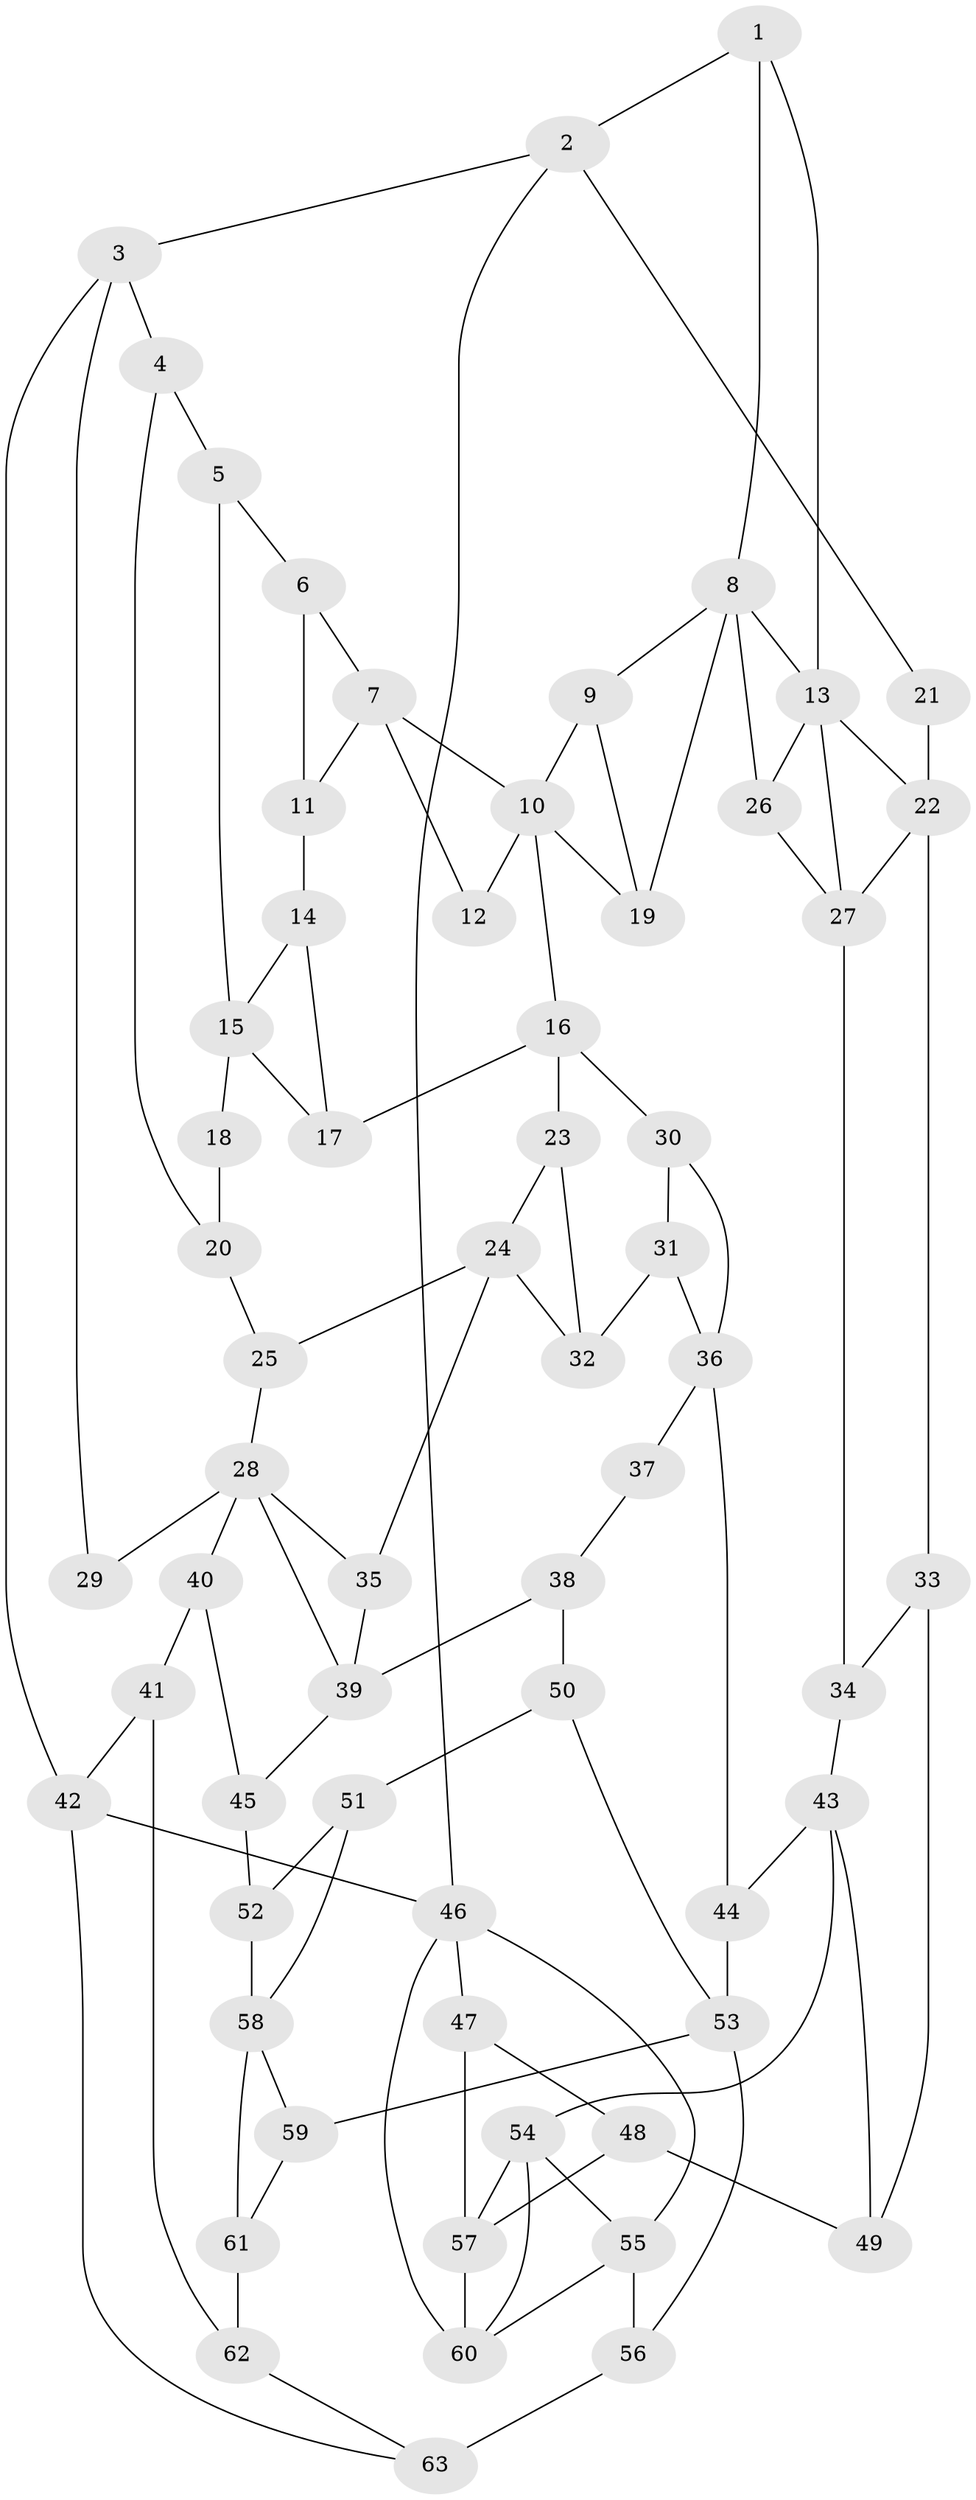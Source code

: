 // original degree distribution, {3: 0.023809523809523808, 4: 0.23809523809523808, 6: 0.23809523809523808, 5: 0.5}
// Generated by graph-tools (version 1.1) at 2025/38/03/09/25 02:38:55]
// undirected, 63 vertices, 106 edges
graph export_dot {
graph [start="1"]
  node [color=gray90,style=filled];
  1;
  2;
  3;
  4;
  5;
  6;
  7;
  8;
  9;
  10;
  11;
  12;
  13;
  14;
  15;
  16;
  17;
  18;
  19;
  20;
  21;
  22;
  23;
  24;
  25;
  26;
  27;
  28;
  29;
  30;
  31;
  32;
  33;
  34;
  35;
  36;
  37;
  38;
  39;
  40;
  41;
  42;
  43;
  44;
  45;
  46;
  47;
  48;
  49;
  50;
  51;
  52;
  53;
  54;
  55;
  56;
  57;
  58;
  59;
  60;
  61;
  62;
  63;
  1 -- 2 [weight=1.0];
  1 -- 8 [weight=1.0];
  1 -- 13 [weight=1.0];
  2 -- 3 [weight=1.0];
  2 -- 21 [weight=1.0];
  2 -- 46 [weight=1.0];
  3 -- 4 [weight=1.0];
  3 -- 29 [weight=1.0];
  3 -- 42 [weight=1.0];
  4 -- 5 [weight=1.0];
  4 -- 20 [weight=1.0];
  5 -- 6 [weight=1.0];
  5 -- 15 [weight=1.0];
  6 -- 7 [weight=1.0];
  6 -- 11 [weight=1.0];
  7 -- 10 [weight=1.0];
  7 -- 11 [weight=1.0];
  7 -- 12 [weight=2.0];
  8 -- 9 [weight=1.0];
  8 -- 13 [weight=2.0];
  8 -- 19 [weight=1.0];
  8 -- 26 [weight=1.0];
  9 -- 10 [weight=1.0];
  9 -- 19 [weight=1.0];
  10 -- 12 [weight=1.0];
  10 -- 16 [weight=2.0];
  10 -- 19 [weight=1.0];
  11 -- 14 [weight=1.0];
  13 -- 22 [weight=1.0];
  13 -- 26 [weight=1.0];
  13 -- 27 [weight=1.0];
  14 -- 15 [weight=1.0];
  14 -- 17 [weight=1.0];
  15 -- 17 [weight=2.0];
  15 -- 18 [weight=2.0];
  16 -- 17 [weight=2.0];
  16 -- 23 [weight=1.0];
  16 -- 30 [weight=1.0];
  18 -- 20 [weight=1.0];
  20 -- 25 [weight=1.0];
  21 -- 22 [weight=2.0];
  22 -- 27 [weight=1.0];
  22 -- 33 [weight=2.0];
  23 -- 24 [weight=1.0];
  23 -- 32 [weight=1.0];
  24 -- 25 [weight=2.0];
  24 -- 32 [weight=1.0];
  24 -- 35 [weight=2.0];
  25 -- 28 [weight=1.0];
  26 -- 27 [weight=1.0];
  27 -- 34 [weight=1.0];
  28 -- 29 [weight=2.0];
  28 -- 35 [weight=1.0];
  28 -- 39 [weight=1.0];
  28 -- 40 [weight=1.0];
  30 -- 31 [weight=1.0];
  30 -- 36 [weight=1.0];
  31 -- 32 [weight=1.0];
  31 -- 36 [weight=1.0];
  33 -- 34 [weight=1.0];
  33 -- 49 [weight=2.0];
  34 -- 43 [weight=1.0];
  35 -- 39 [weight=1.0];
  36 -- 37 [weight=2.0];
  36 -- 44 [weight=2.0];
  37 -- 38 [weight=1.0];
  38 -- 39 [weight=1.0];
  38 -- 50 [weight=1.0];
  39 -- 45 [weight=1.0];
  40 -- 41 [weight=1.0];
  40 -- 45 [weight=1.0];
  41 -- 42 [weight=1.0];
  41 -- 62 [weight=1.0];
  42 -- 46 [weight=1.0];
  42 -- 63 [weight=1.0];
  43 -- 44 [weight=1.0];
  43 -- 49 [weight=1.0];
  43 -- 54 [weight=1.0];
  44 -- 53 [weight=1.0];
  45 -- 52 [weight=1.0];
  46 -- 47 [weight=1.0];
  46 -- 55 [weight=1.0];
  46 -- 60 [weight=1.0];
  47 -- 48 [weight=1.0];
  47 -- 57 [weight=1.0];
  48 -- 49 [weight=2.0];
  48 -- 57 [weight=1.0];
  50 -- 51 [weight=1.0];
  50 -- 53 [weight=1.0];
  51 -- 52 [weight=1.0];
  51 -- 58 [weight=1.0];
  52 -- 58 [weight=1.0];
  53 -- 56 [weight=2.0];
  53 -- 59 [weight=1.0];
  54 -- 55 [weight=1.0];
  54 -- 57 [weight=1.0];
  54 -- 60 [weight=1.0];
  55 -- 56 [weight=2.0];
  55 -- 60 [weight=1.0];
  56 -- 63 [weight=2.0];
  57 -- 60 [weight=3.0];
  58 -- 59 [weight=1.0];
  58 -- 61 [weight=2.0];
  59 -- 61 [weight=1.0];
  61 -- 62 [weight=1.0];
  62 -- 63 [weight=1.0];
}
